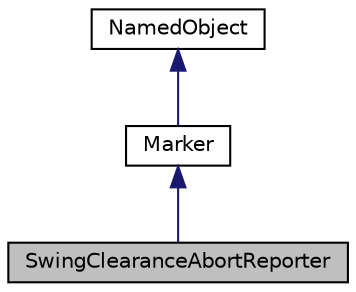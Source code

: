 digraph "SwingClearanceAbortReporter"
{
 // LATEX_PDF_SIZE
  edge [fontname="Helvetica",fontsize="10",labelfontname="Helvetica",labelfontsize="10"];
  node [fontname="Helvetica",fontsize="10",shape=record];
  Node1 [label="SwingClearanceAbortReporter",height=0.2,width=0.4,color="black", fillcolor="grey75", style="filled", fontcolor="black",tooltip=" "];
  Node2 -> Node1 [dir="back",color="midnightblue",fontsize="10",style="solid"];
  Node2 [label="Marker",height=0.2,width=0.4,color="black", fillcolor="white", style="filled",URL="$classMarker.html",tooltip=" "];
  Node3 -> Node2 [dir="back",color="midnightblue",fontsize="10",style="solid"];
  Node3 [label="NamedObject",height=0.2,width=0.4,color="black", fillcolor="white", style="filled",URL="$classNamedObject.html",tooltip=" "];
}
